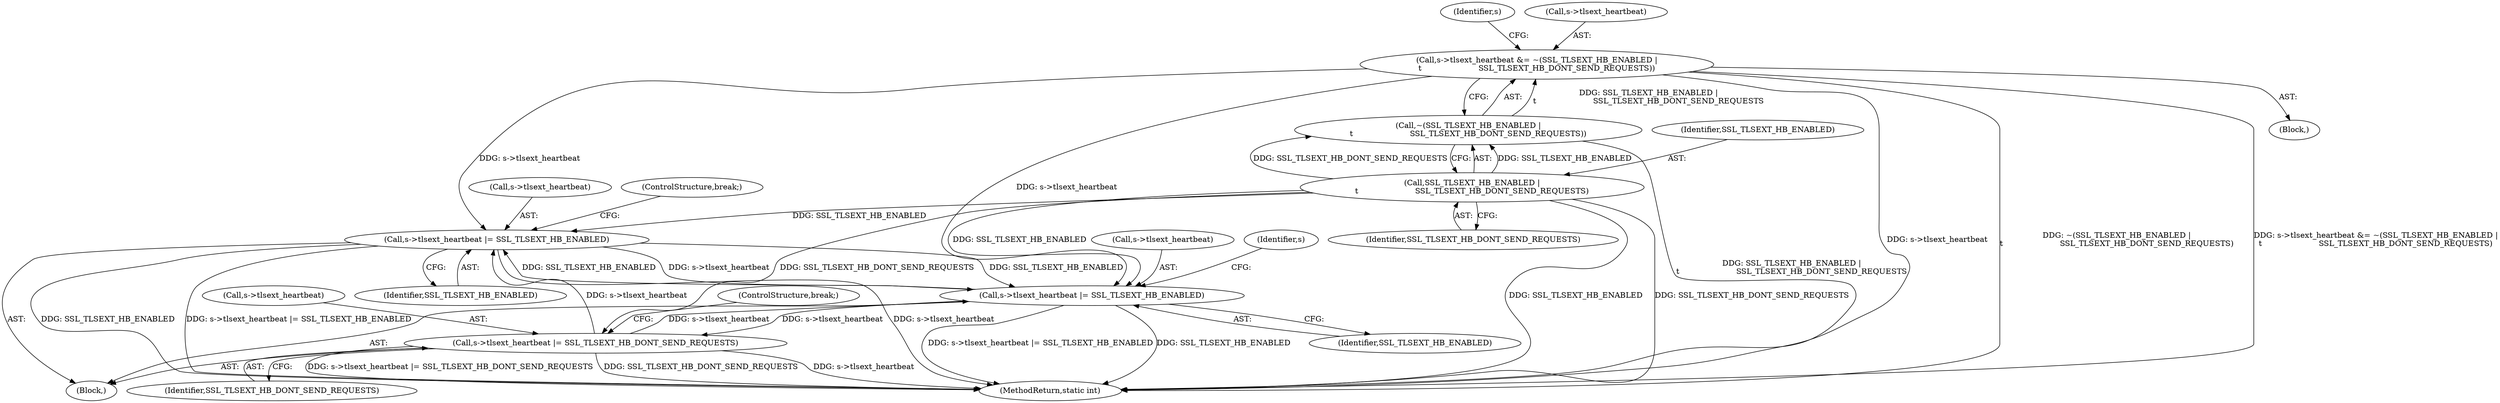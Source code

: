 digraph "0_openssl_fb0bc2b273bcc2d5401dd883fe869af4fc74bb21@pointer" {
"1000803" [label="(Call,s->tlsext_heartbeat |= SSL_TLSEXT_HB_ENABLED)"];
"1000163" [label="(Call,s->tlsext_heartbeat &= ~(SSL_TLSEXT_HB_ENABLED |\n\t                       SSL_TLSEXT_HB_DONT_SEND_REQUESTS))"];
"1000167" [label="(Call,~(SSL_TLSEXT_HB_ENABLED |\n\t                       SSL_TLSEXT_HB_DONT_SEND_REQUESTS))"];
"1000168" [label="(Call,SSL_TLSEXT_HB_ENABLED |\n\t                       SSL_TLSEXT_HB_DONT_SEND_REQUESTS)"];
"1000815" [label="(Call,s->tlsext_heartbeat |= SSL_TLSEXT_HB_DONT_SEND_REQUESTS)"];
"1000810" [label="(Call,s->tlsext_heartbeat |= SSL_TLSEXT_HB_ENABLED)"];
"1000803" [label="(Call,s->tlsext_heartbeat |= SSL_TLSEXT_HB_ENABLED)"];
"1000167" [label="(Call,~(SSL_TLSEXT_HB_ENABLED |\n\t                       SSL_TLSEXT_HB_DONT_SEND_REQUESTS))"];
"1000174" [label="(Identifier,s)"];
"1000119" [label="(Block,)"];
"1000819" [label="(Identifier,SSL_TLSEXT_HB_DONT_SEND_REQUESTS)"];
"1000810" [label="(Call,s->tlsext_heartbeat |= SSL_TLSEXT_HB_ENABLED)"];
"1000808" [label="(ControlStructure,break;)"];
"1000804" [label="(Call,s->tlsext_heartbeat)"];
"1000803" [label="(Call,s->tlsext_heartbeat |= SSL_TLSEXT_HB_ENABLED)"];
"1000820" [label="(ControlStructure,break;)"];
"1000811" [label="(Call,s->tlsext_heartbeat)"];
"1000807" [label="(Identifier,SSL_TLSEXT_HB_ENABLED)"];
"1000817" [label="(Identifier,s)"];
"1001032" [label="(MethodReturn,static int)"];
"1000814" [label="(Identifier,SSL_TLSEXT_HB_ENABLED)"];
"1000163" [label="(Call,s->tlsext_heartbeat &= ~(SSL_TLSEXT_HB_ENABLED |\n\t                       SSL_TLSEXT_HB_DONT_SEND_REQUESTS))"];
"1000815" [label="(Call,s->tlsext_heartbeat |= SSL_TLSEXT_HB_DONT_SEND_REQUESTS)"];
"1000168" [label="(Call,SSL_TLSEXT_HB_ENABLED |\n\t                       SSL_TLSEXT_HB_DONT_SEND_REQUESTS)"];
"1000816" [label="(Call,s->tlsext_heartbeat)"];
"1000164" [label="(Call,s->tlsext_heartbeat)"];
"1000169" [label="(Identifier,SSL_TLSEXT_HB_ENABLED)"];
"1000801" [label="(Block,)"];
"1000170" [label="(Identifier,SSL_TLSEXT_HB_DONT_SEND_REQUESTS)"];
"1000803" -> "1000801"  [label="AST: "];
"1000803" -> "1000807"  [label="CFG: "];
"1000804" -> "1000803"  [label="AST: "];
"1000807" -> "1000803"  [label="AST: "];
"1000808" -> "1000803"  [label="CFG: "];
"1000803" -> "1001032"  [label="DDG: SSL_TLSEXT_HB_ENABLED"];
"1000803" -> "1001032"  [label="DDG: s->tlsext_heartbeat |= SSL_TLSEXT_HB_ENABLED"];
"1000803" -> "1001032"  [label="DDG: s->tlsext_heartbeat"];
"1000163" -> "1000803"  [label="DDG: s->tlsext_heartbeat"];
"1000815" -> "1000803"  [label="DDG: s->tlsext_heartbeat"];
"1000168" -> "1000803"  [label="DDG: SSL_TLSEXT_HB_ENABLED"];
"1000810" -> "1000803"  [label="DDG: SSL_TLSEXT_HB_ENABLED"];
"1000803" -> "1000810"  [label="DDG: s->tlsext_heartbeat"];
"1000803" -> "1000810"  [label="DDG: SSL_TLSEXT_HB_ENABLED"];
"1000163" -> "1000119"  [label="AST: "];
"1000163" -> "1000167"  [label="CFG: "];
"1000164" -> "1000163"  [label="AST: "];
"1000167" -> "1000163"  [label="AST: "];
"1000174" -> "1000163"  [label="CFG: "];
"1000163" -> "1001032"  [label="DDG: s->tlsext_heartbeat"];
"1000163" -> "1001032"  [label="DDG: ~(SSL_TLSEXT_HB_ENABLED |\n\t                       SSL_TLSEXT_HB_DONT_SEND_REQUESTS)"];
"1000163" -> "1001032"  [label="DDG: s->tlsext_heartbeat &= ~(SSL_TLSEXT_HB_ENABLED |\n\t                       SSL_TLSEXT_HB_DONT_SEND_REQUESTS)"];
"1000167" -> "1000163"  [label="DDG: SSL_TLSEXT_HB_ENABLED |\n\t                       SSL_TLSEXT_HB_DONT_SEND_REQUESTS"];
"1000163" -> "1000810"  [label="DDG: s->tlsext_heartbeat"];
"1000167" -> "1000168"  [label="CFG: "];
"1000168" -> "1000167"  [label="AST: "];
"1000167" -> "1001032"  [label="DDG: SSL_TLSEXT_HB_ENABLED |\n\t                       SSL_TLSEXT_HB_DONT_SEND_REQUESTS"];
"1000168" -> "1000167"  [label="DDG: SSL_TLSEXT_HB_ENABLED"];
"1000168" -> "1000167"  [label="DDG: SSL_TLSEXT_HB_DONT_SEND_REQUESTS"];
"1000168" -> "1000170"  [label="CFG: "];
"1000169" -> "1000168"  [label="AST: "];
"1000170" -> "1000168"  [label="AST: "];
"1000168" -> "1001032"  [label="DDG: SSL_TLSEXT_HB_ENABLED"];
"1000168" -> "1001032"  [label="DDG: SSL_TLSEXT_HB_DONT_SEND_REQUESTS"];
"1000168" -> "1000810"  [label="DDG: SSL_TLSEXT_HB_ENABLED"];
"1000168" -> "1000815"  [label="DDG: SSL_TLSEXT_HB_DONT_SEND_REQUESTS"];
"1000815" -> "1000801"  [label="AST: "];
"1000815" -> "1000819"  [label="CFG: "];
"1000816" -> "1000815"  [label="AST: "];
"1000819" -> "1000815"  [label="AST: "];
"1000820" -> "1000815"  [label="CFG: "];
"1000815" -> "1001032"  [label="DDG: s->tlsext_heartbeat"];
"1000815" -> "1001032"  [label="DDG: s->tlsext_heartbeat |= SSL_TLSEXT_HB_DONT_SEND_REQUESTS"];
"1000815" -> "1001032"  [label="DDG: SSL_TLSEXT_HB_DONT_SEND_REQUESTS"];
"1000815" -> "1000810"  [label="DDG: s->tlsext_heartbeat"];
"1000810" -> "1000815"  [label="DDG: s->tlsext_heartbeat"];
"1000810" -> "1000801"  [label="AST: "];
"1000810" -> "1000814"  [label="CFG: "];
"1000811" -> "1000810"  [label="AST: "];
"1000814" -> "1000810"  [label="AST: "];
"1000817" -> "1000810"  [label="CFG: "];
"1000810" -> "1001032"  [label="DDG: s->tlsext_heartbeat |= SSL_TLSEXT_HB_ENABLED"];
"1000810" -> "1001032"  [label="DDG: SSL_TLSEXT_HB_ENABLED"];
}
